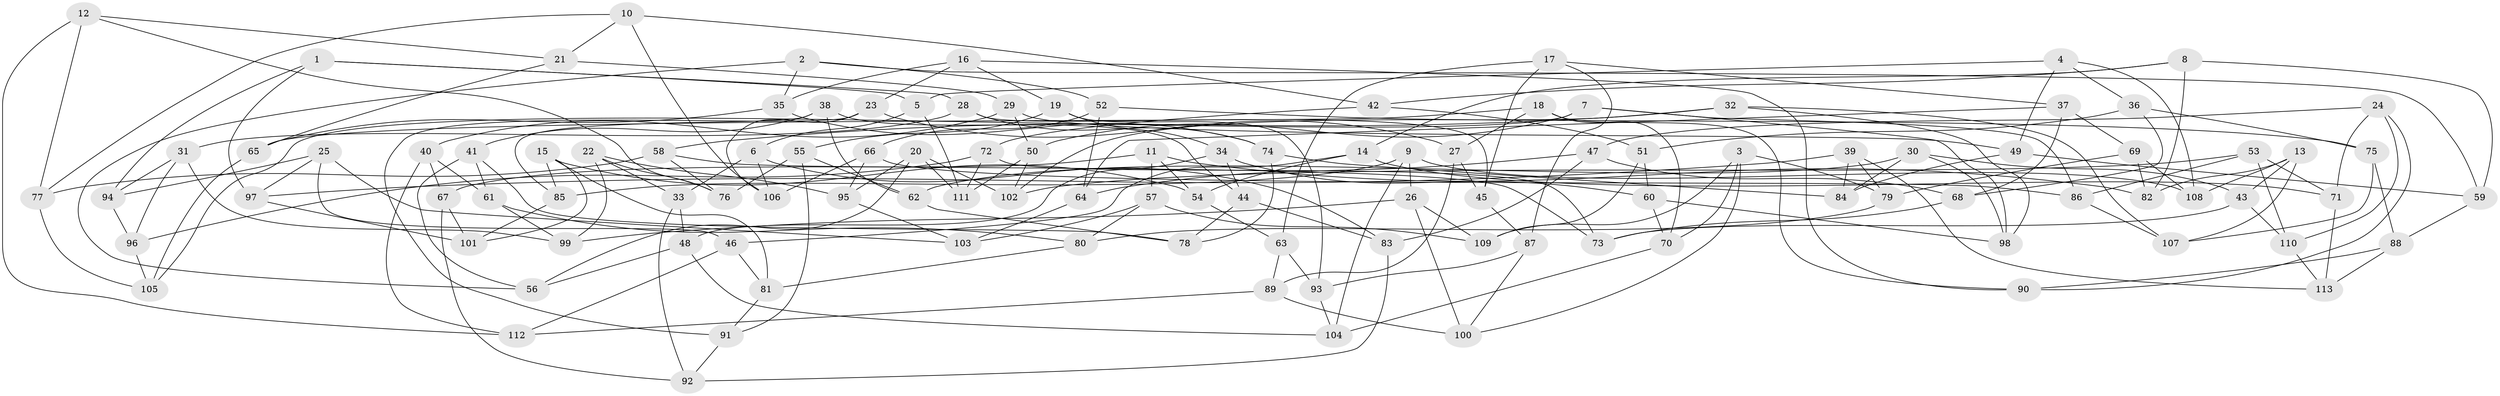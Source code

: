 // Generated by graph-tools (version 1.1) at 2025/59/03/09/25 04:59:29]
// undirected, 113 vertices, 226 edges
graph export_dot {
graph [start="1"]
  node [color=gray90,style=filled];
  1;
  2;
  3;
  4;
  5;
  6;
  7;
  8;
  9;
  10;
  11;
  12;
  13;
  14;
  15;
  16;
  17;
  18;
  19;
  20;
  21;
  22;
  23;
  24;
  25;
  26;
  27;
  28;
  29;
  30;
  31;
  32;
  33;
  34;
  35;
  36;
  37;
  38;
  39;
  40;
  41;
  42;
  43;
  44;
  45;
  46;
  47;
  48;
  49;
  50;
  51;
  52;
  53;
  54;
  55;
  56;
  57;
  58;
  59;
  60;
  61;
  62;
  63;
  64;
  65;
  66;
  67;
  68;
  69;
  70;
  71;
  72;
  73;
  74;
  75;
  76;
  77;
  78;
  79;
  80;
  81;
  82;
  83;
  84;
  85;
  86;
  87;
  88;
  89;
  90;
  91;
  92;
  93;
  94;
  95;
  96;
  97;
  98;
  99;
  100;
  101;
  102;
  103;
  104;
  105;
  106;
  107;
  108;
  109;
  110;
  111;
  112;
  113;
  1 -- 94;
  1 -- 5;
  1 -- 97;
  1 -- 28;
  2 -- 59;
  2 -- 56;
  2 -- 52;
  2 -- 35;
  3 -- 79;
  3 -- 109;
  3 -- 100;
  3 -- 70;
  4 -- 49;
  4 -- 36;
  4 -- 5;
  4 -- 108;
  5 -- 6;
  5 -- 111;
  6 -- 106;
  6 -- 83;
  6 -- 33;
  7 -- 98;
  7 -- 105;
  7 -- 86;
  7 -- 50;
  8 -- 59;
  8 -- 42;
  8 -- 82;
  8 -- 14;
  9 -- 104;
  9 -- 26;
  9 -- 108;
  9 -- 85;
  10 -- 106;
  10 -- 42;
  10 -- 21;
  10 -- 77;
  11 -- 57;
  11 -- 67;
  11 -- 54;
  11 -- 82;
  12 -- 77;
  12 -- 112;
  12 -- 76;
  12 -- 21;
  13 -- 107;
  13 -- 108;
  13 -- 82;
  13 -- 43;
  14 -- 46;
  14 -- 71;
  14 -- 54;
  15 -- 54;
  15 -- 101;
  15 -- 85;
  15 -- 81;
  16 -- 90;
  16 -- 35;
  16 -- 23;
  16 -- 19;
  17 -- 37;
  17 -- 45;
  17 -- 63;
  17 -- 87;
  18 -- 70;
  18 -- 27;
  18 -- 90;
  18 -- 65;
  19 -- 34;
  19 -- 93;
  19 -- 55;
  20 -- 95;
  20 -- 102;
  20 -- 111;
  20 -- 56;
  21 -- 29;
  21 -- 65;
  22 -- 95;
  22 -- 99;
  22 -- 33;
  22 -- 76;
  23 -- 106;
  23 -- 27;
  23 -- 91;
  24 -- 110;
  24 -- 90;
  24 -- 47;
  24 -- 71;
  25 -- 46;
  25 -- 94;
  25 -- 103;
  25 -- 97;
  26 -- 100;
  26 -- 109;
  26 -- 99;
  27 -- 89;
  27 -- 45;
  28 -- 31;
  28 -- 45;
  28 -- 74;
  29 -- 40;
  29 -- 49;
  29 -- 50;
  30 -- 43;
  30 -- 98;
  30 -- 84;
  30 -- 62;
  31 -- 99;
  31 -- 96;
  31 -- 94;
  32 -- 58;
  32 -- 98;
  32 -- 102;
  32 -- 107;
  33 -- 92;
  33 -- 48;
  34 -- 44;
  34 -- 60;
  34 -- 48;
  35 -- 65;
  35 -- 74;
  36 -- 68;
  36 -- 75;
  36 -- 51;
  37 -- 69;
  37 -- 64;
  37 -- 68;
  38 -- 44;
  38 -- 41;
  38 -- 62;
  38 -- 85;
  39 -- 79;
  39 -- 84;
  39 -- 113;
  39 -- 97;
  40 -- 112;
  40 -- 61;
  40 -- 67;
  41 -- 56;
  41 -- 61;
  41 -- 78;
  42 -- 72;
  42 -- 51;
  43 -- 110;
  43 -- 73;
  44 -- 78;
  44 -- 83;
  45 -- 87;
  46 -- 112;
  46 -- 81;
  47 -- 64;
  47 -- 83;
  47 -- 68;
  48 -- 104;
  48 -- 56;
  49 -- 84;
  49 -- 59;
  50 -- 102;
  50 -- 111;
  51 -- 60;
  51 -- 109;
  52 -- 66;
  52 -- 64;
  52 -- 75;
  53 -- 102;
  53 -- 110;
  53 -- 71;
  53 -- 86;
  54 -- 63;
  55 -- 76;
  55 -- 62;
  55 -- 91;
  57 -- 103;
  57 -- 109;
  57 -- 80;
  58 -- 73;
  58 -- 77;
  58 -- 76;
  59 -- 88;
  60 -- 70;
  60 -- 98;
  61 -- 80;
  61 -- 99;
  62 -- 78;
  63 -- 93;
  63 -- 89;
  64 -- 103;
  65 -- 105;
  66 -- 106;
  66 -- 86;
  66 -- 95;
  67 -- 92;
  67 -- 101;
  68 -- 73;
  69 -- 108;
  69 -- 79;
  69 -- 82;
  70 -- 104;
  71 -- 113;
  72 -- 111;
  72 -- 96;
  72 -- 73;
  74 -- 84;
  74 -- 78;
  75 -- 107;
  75 -- 88;
  77 -- 105;
  79 -- 80;
  80 -- 81;
  81 -- 91;
  83 -- 92;
  85 -- 101;
  86 -- 107;
  87 -- 93;
  87 -- 100;
  88 -- 113;
  88 -- 90;
  89 -- 100;
  89 -- 112;
  91 -- 92;
  93 -- 104;
  94 -- 96;
  95 -- 103;
  96 -- 105;
  97 -- 101;
  110 -- 113;
}
